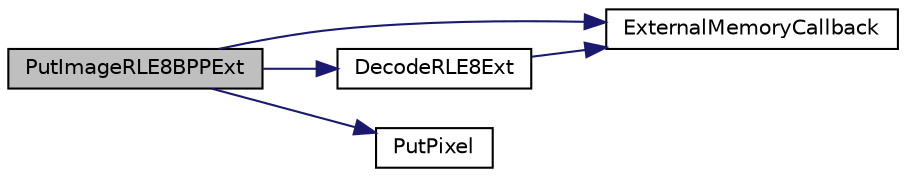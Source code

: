 digraph "PutImageRLE8BPPExt"
{
  edge [fontname="Helvetica",fontsize="10",labelfontname="Helvetica",labelfontsize="10"];
  node [fontname="Helvetica",fontsize="10",shape=record];
  rankdir="LR";
  Node1 [label="PutImageRLE8BPPExt",height=0.2,width=0.4,color="black", fillcolor="grey75", style="filled", fontcolor="black"];
  Node1 -> Node2 [color="midnightblue",fontsize="10",style="solid",fontname="Helvetica"];
  Node2 [label="ExternalMemoryCallback",height=0.2,width=0.4,color="black", fillcolor="white", style="filled",URL="$_primitive_8h.html#ae99cb247f7820909774ce7f4d345fc55"];
  Node1 -> Node3 [color="midnightblue",fontsize="10",style="solid",fontname="Helvetica"];
  Node3 [label="DecodeRLE8Ext",height=0.2,width=0.4,color="black", fillcolor="white", style="filled",URL="$_primitive_8c.html#a422405083825a69dcffd13790bb016ca"];
  Node3 -> Node2 [color="midnightblue",fontsize="10",style="solid",fontname="Helvetica"];
  Node1 -> Node4 [color="midnightblue",fontsize="10",style="solid",fontname="Helvetica"];
  Node4 [label="PutPixel",height=0.2,width=0.4,color="black", fillcolor="white", style="filled",URL="$_custom_display_driver_8c.html#a6cfa4c1d70b95212032ceea31f84406b"];
}
